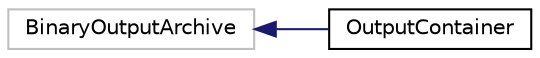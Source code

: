 digraph "Graphical Class Hierarchy"
{
  edge [fontname="Helvetica",fontsize="10",labelfontname="Helvetica",labelfontsize="10"];
  node [fontname="Helvetica",fontsize="10",shape=record];
  rankdir="LR";
  Node201 [label="BinaryOutputArchive",height=0.2,width=0.4,color="grey75", fillcolor="white", style="filled"];
  Node201 -> Node0 [dir="back",color="midnightblue",fontsize="10",style="solid",fontname="Helvetica"];
  Node0 [label="OutputContainer",height=0.2,width=0.4,color="black", fillcolor="white", style="filled",URL="$classOutputContainer.html",tooltip="OutputContainer: Wrapper of an cereal specific output archive type. "];
}
